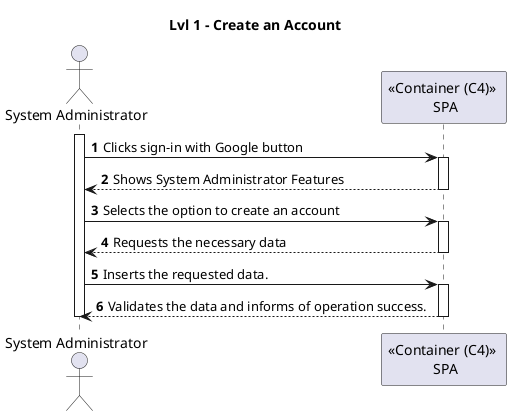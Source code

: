 @startuml US

title Lvl 1 - Create an Account

autonumber

actor "System Administrator" as SA
participant "<< Container (C4) >> \n SPA" as S

activate SA
SA -> S : Clicks sign-in with Google button
activate S
S --> SA : Shows System Administrator Features
deactivate S
SA -> S : Selects the option to create an account
activate S
S --> SA : Requests the necessary data
deactivate S

SA -> S : Inserts the requested data.
activate S
S --> SA : Validates the data and informs of operation success.
deactivate S

deactivate SA

@enduml
